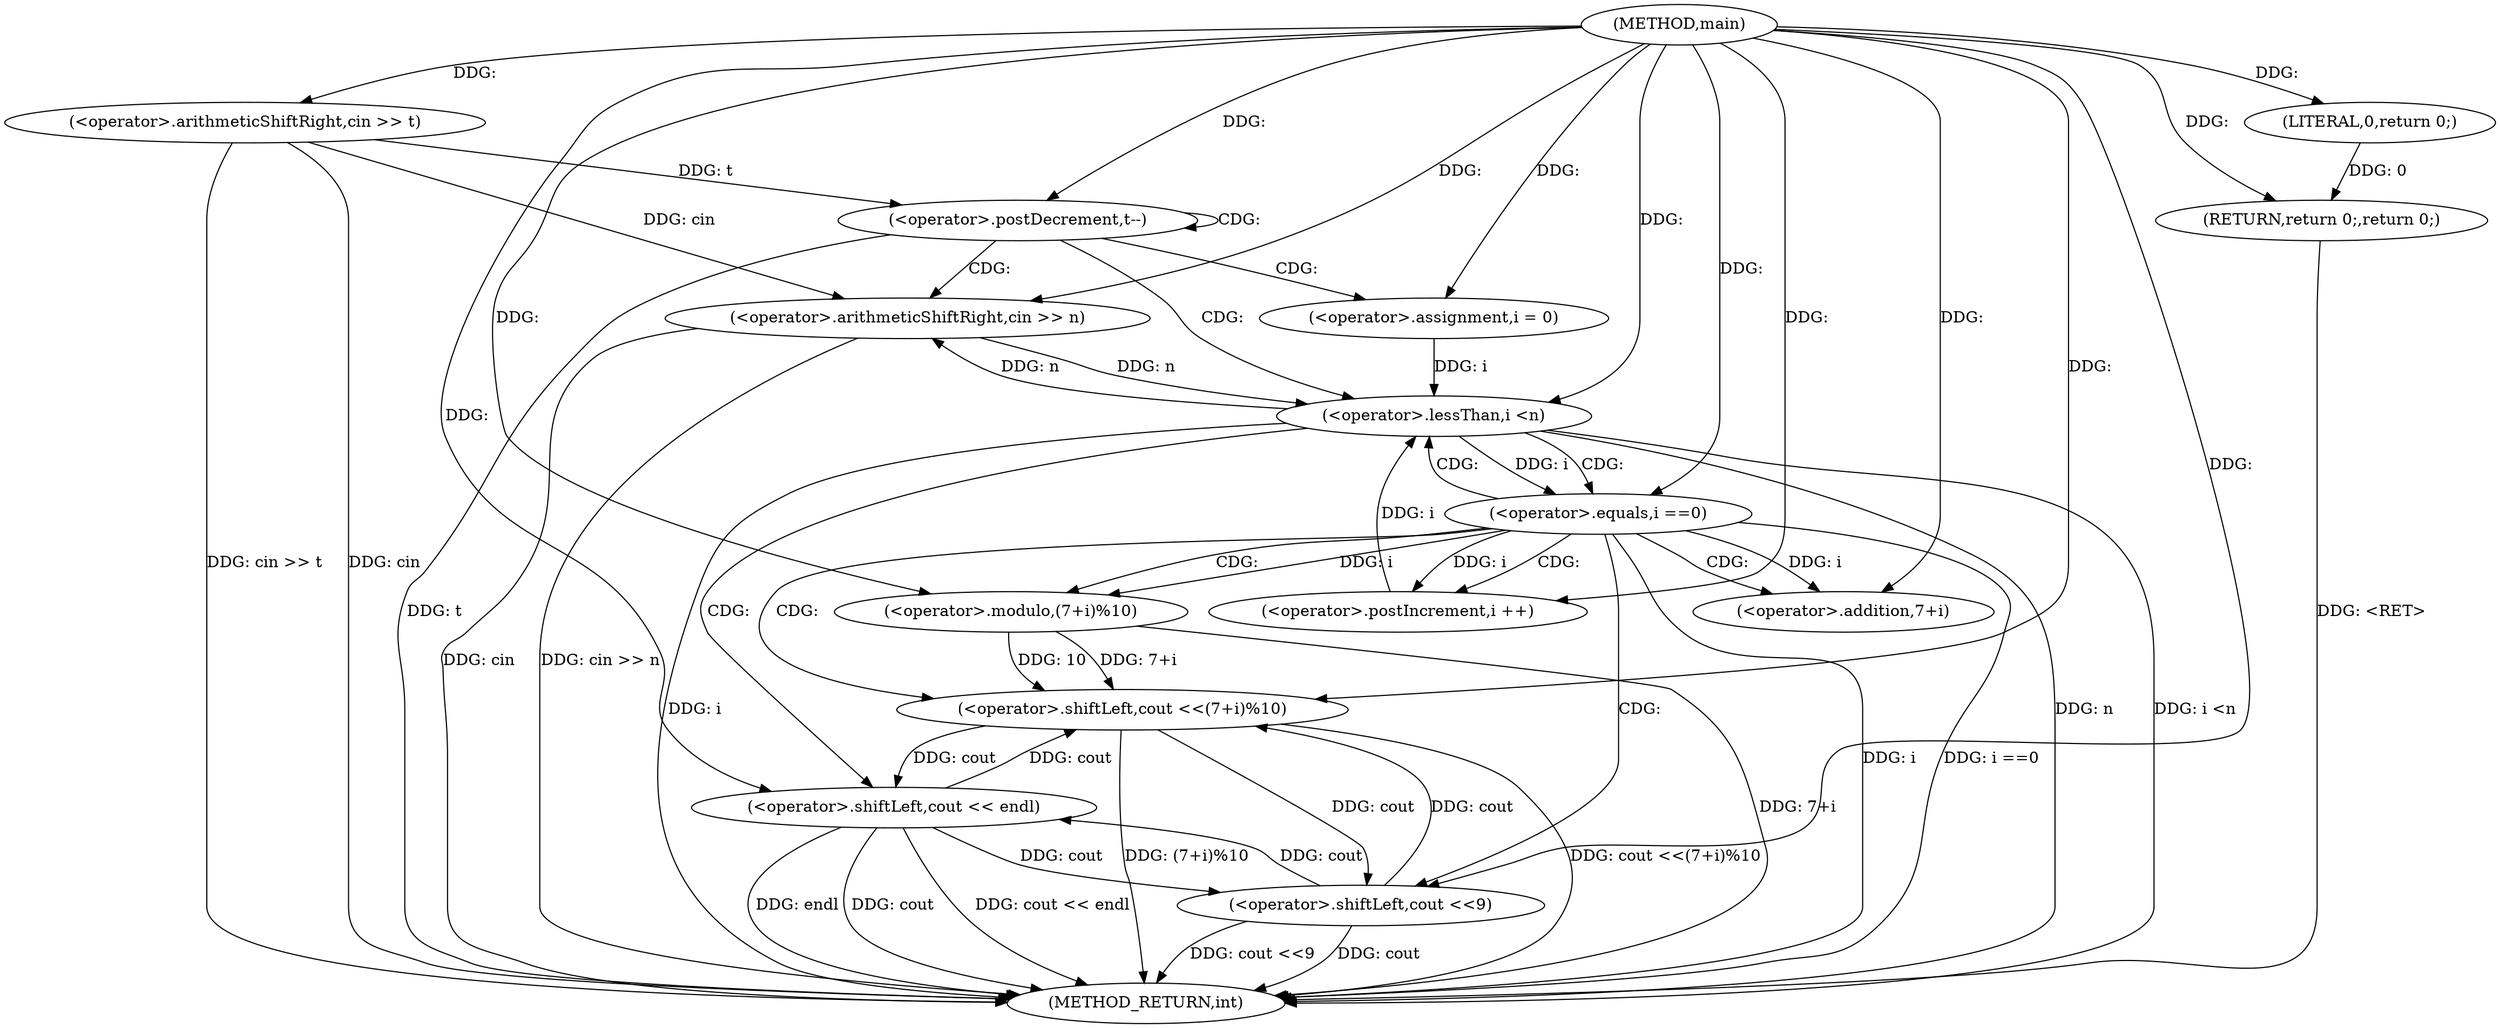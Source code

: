digraph "main" {  
"1000102" [label = "(METHOD,main)" ]
"1000148" [label = "(METHOD_RETURN,int)" ]
"1000105" [label = "(<operator>.arithmeticShiftRight,cin >> t)" ]
"1000146" [label = "(RETURN,return 0;,return 0;)" ]
"1000109" [label = "(<operator>.postDecrement,t--)" ]
"1000147" [label = "(LITERAL,0,return 0;)" ]
"1000113" [label = "(<operator>.arithmeticShiftRight,cin >> n)" ]
"1000143" [label = "(<operator>.shiftLeft,cout << endl)" ]
"1000118" [label = "(<operator>.assignment,i = 0)" ]
"1000121" [label = "(<operator>.lessThan,i <n)" ]
"1000124" [label = "(<operator>.postIncrement,i ++)" ]
"1000136" [label = "(<operator>.shiftLeft,cout <<(7+i)%10)" ]
"1000128" [label = "(<operator>.equals,i ==0)" ]
"1000132" [label = "(<operator>.shiftLeft,cout <<9)" ]
"1000138" [label = "(<operator>.modulo,(7+i)%10)" ]
"1000139" [label = "(<operator>.addition,7+i)" ]
  "1000146" -> "1000148"  [ label = "DDG: <RET>"] 
  "1000105" -> "1000148"  [ label = "DDG: cin"] 
  "1000105" -> "1000148"  [ label = "DDG: cin >> t"] 
  "1000109" -> "1000148"  [ label = "DDG: t"] 
  "1000113" -> "1000148"  [ label = "DDG: cin"] 
  "1000113" -> "1000148"  [ label = "DDG: cin >> n"] 
  "1000121" -> "1000148"  [ label = "DDG: i"] 
  "1000121" -> "1000148"  [ label = "DDG: n"] 
  "1000121" -> "1000148"  [ label = "DDG: i <n"] 
  "1000143" -> "1000148"  [ label = "DDG: cout"] 
  "1000143" -> "1000148"  [ label = "DDG: cout << endl"] 
  "1000128" -> "1000148"  [ label = "DDG: i"] 
  "1000128" -> "1000148"  [ label = "DDG: i ==0"] 
  "1000138" -> "1000148"  [ label = "DDG: 7+i"] 
  "1000136" -> "1000148"  [ label = "DDG: (7+i)%10"] 
  "1000136" -> "1000148"  [ label = "DDG: cout <<(7+i)%10"] 
  "1000132" -> "1000148"  [ label = "DDG: cout"] 
  "1000132" -> "1000148"  [ label = "DDG: cout <<9"] 
  "1000143" -> "1000148"  [ label = "DDG: endl"] 
  "1000147" -> "1000146"  [ label = "DDG: 0"] 
  "1000102" -> "1000146"  [ label = "DDG: "] 
  "1000102" -> "1000105"  [ label = "DDG: "] 
  "1000102" -> "1000147"  [ label = "DDG: "] 
  "1000105" -> "1000109"  [ label = "DDG: t"] 
  "1000102" -> "1000109"  [ label = "DDG: "] 
  "1000105" -> "1000113"  [ label = "DDG: cin"] 
  "1000102" -> "1000113"  [ label = "DDG: "] 
  "1000121" -> "1000113"  [ label = "DDG: n"] 
  "1000102" -> "1000118"  [ label = "DDG: "] 
  "1000136" -> "1000143"  [ label = "DDG: cout"] 
  "1000132" -> "1000143"  [ label = "DDG: cout"] 
  "1000102" -> "1000143"  [ label = "DDG: "] 
  "1000118" -> "1000121"  [ label = "DDG: i"] 
  "1000124" -> "1000121"  [ label = "DDG: i"] 
  "1000102" -> "1000121"  [ label = "DDG: "] 
  "1000113" -> "1000121"  [ label = "DDG: n"] 
  "1000128" -> "1000124"  [ label = "DDG: i"] 
  "1000102" -> "1000124"  [ label = "DDG: "] 
  "1000143" -> "1000136"  [ label = "DDG: cout"] 
  "1000132" -> "1000136"  [ label = "DDG: cout"] 
  "1000102" -> "1000136"  [ label = "DDG: "] 
  "1000138" -> "1000136"  [ label = "DDG: 10"] 
  "1000138" -> "1000136"  [ label = "DDG: 7+i"] 
  "1000121" -> "1000128"  [ label = "DDG: i"] 
  "1000102" -> "1000128"  [ label = "DDG: "] 
  "1000128" -> "1000138"  [ label = "DDG: i"] 
  "1000102" -> "1000138"  [ label = "DDG: "] 
  "1000143" -> "1000132"  [ label = "DDG: cout"] 
  "1000136" -> "1000132"  [ label = "DDG: cout"] 
  "1000102" -> "1000132"  [ label = "DDG: "] 
  "1000102" -> "1000139"  [ label = "DDG: "] 
  "1000128" -> "1000139"  [ label = "DDG: i"] 
  "1000109" -> "1000121"  [ label = "CDG: "] 
  "1000109" -> "1000113"  [ label = "CDG: "] 
  "1000109" -> "1000109"  [ label = "CDG: "] 
  "1000109" -> "1000118"  [ label = "CDG: "] 
  "1000121" -> "1000143"  [ label = "CDG: "] 
  "1000121" -> "1000128"  [ label = "CDG: "] 
  "1000128" -> "1000121"  [ label = "CDG: "] 
  "1000128" -> "1000132"  [ label = "CDG: "] 
  "1000128" -> "1000124"  [ label = "CDG: "] 
  "1000128" -> "1000139"  [ label = "CDG: "] 
  "1000128" -> "1000136"  [ label = "CDG: "] 
  "1000128" -> "1000138"  [ label = "CDG: "] 
}
